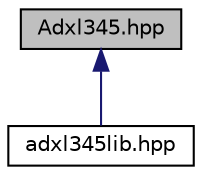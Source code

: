 digraph "Adxl345.hpp"
{
 // LATEX_PDF_SIZE
  edge [fontname="Helvetica",fontsize="10",labelfontname="Helvetica",labelfontsize="10"];
  node [fontname="Helvetica",fontsize="10",shape=record];
  Node1 [label="Adxl345.hpp",height=0.2,width=0.4,color="black", fillcolor="grey75", style="filled", fontcolor="black",tooltip="Main ADXL345 control class."];
  Node1 -> Node2 [dir="back",color="midnightblue",fontsize="10",style="solid",fontname="Helvetica"];
  Node2 [label="adxl345lib.hpp",height=0.2,width=0.4,color="black", fillcolor="white", style="filled",URL="$adxl345lib_8hpp_source.html",tooltip=" "];
}

